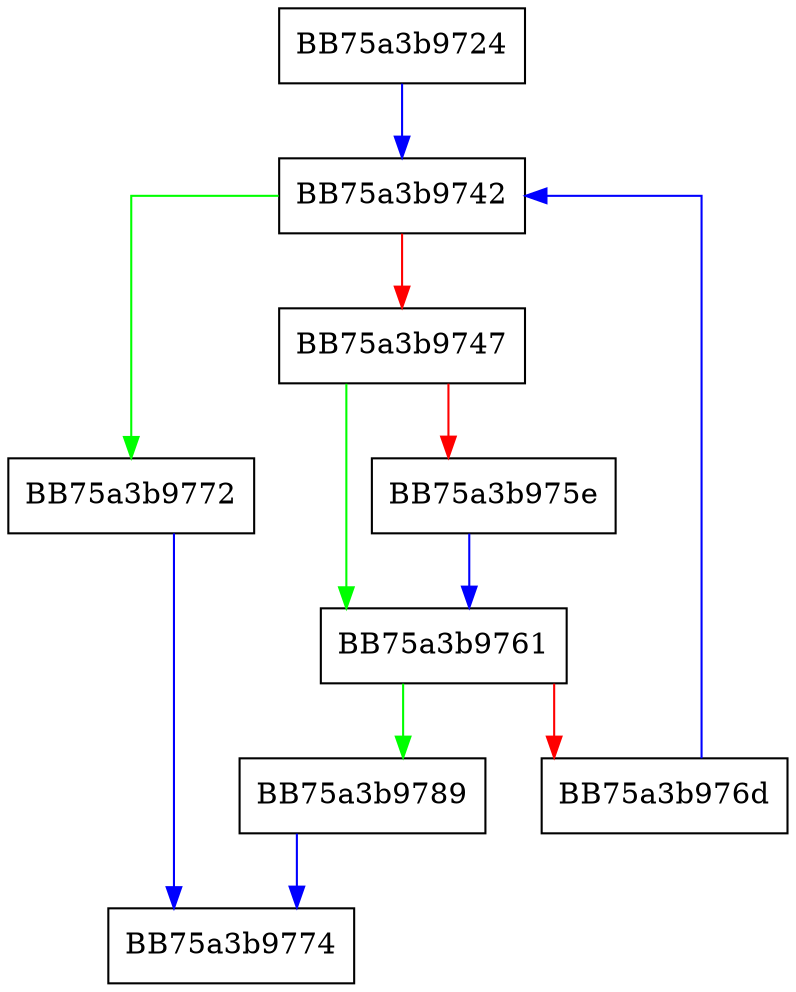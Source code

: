 digraph FindWin64ModuleByName {
  node [shape="box"];
  graph [splines=ortho];
  BB75a3b9724 -> BB75a3b9742 [color="blue"];
  BB75a3b9742 -> BB75a3b9772 [color="green"];
  BB75a3b9742 -> BB75a3b9747 [color="red"];
  BB75a3b9747 -> BB75a3b9761 [color="green"];
  BB75a3b9747 -> BB75a3b975e [color="red"];
  BB75a3b975e -> BB75a3b9761 [color="blue"];
  BB75a3b9761 -> BB75a3b9789 [color="green"];
  BB75a3b9761 -> BB75a3b976d [color="red"];
  BB75a3b976d -> BB75a3b9742 [color="blue"];
  BB75a3b9772 -> BB75a3b9774 [color="blue"];
  BB75a3b9789 -> BB75a3b9774 [color="blue"];
}